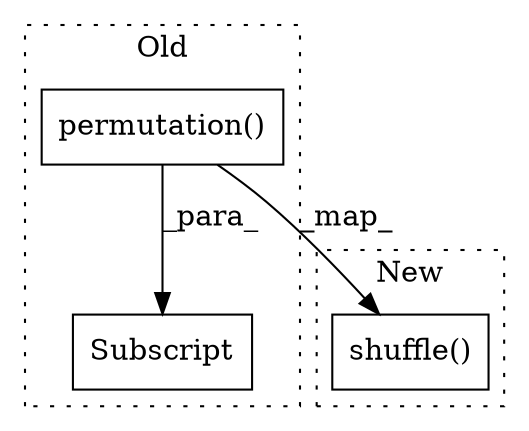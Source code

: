 digraph G {
subgraph cluster0 {
1 [label="permutation()" a="75" s="5086,5131" l="29,1" shape="box"];
3 [label="Subscript" a="63" s="5078,0" l="55,0" shape="box"];
label = "Old";
style="dotted";
}
subgraph cluster1 {
2 [label="shuffle()" a="75" s="5066,5098" l="25,1" shape="box"];
label = "New";
style="dotted";
}
1 -> 2 [label="_map_"];
1 -> 3 [label="_para_"];
}